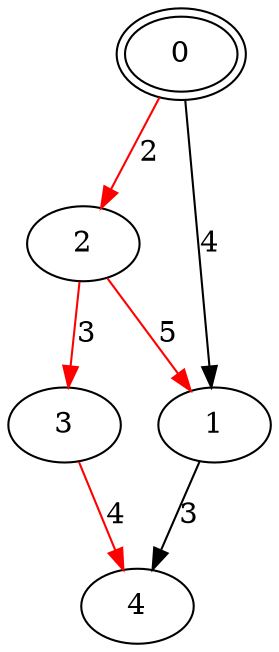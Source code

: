 digraph rendered_graph {
0 [peripheries=2];
2 -> 1 [color=red,label="5"];
0 -> 2 [color=red,label="2"];
2 -> 3 [color=red,label="3"];
3 -> 4 [color=red,label="4"];
0 -> 1 [label="4"];
1 -> 4 [label="3"];
}